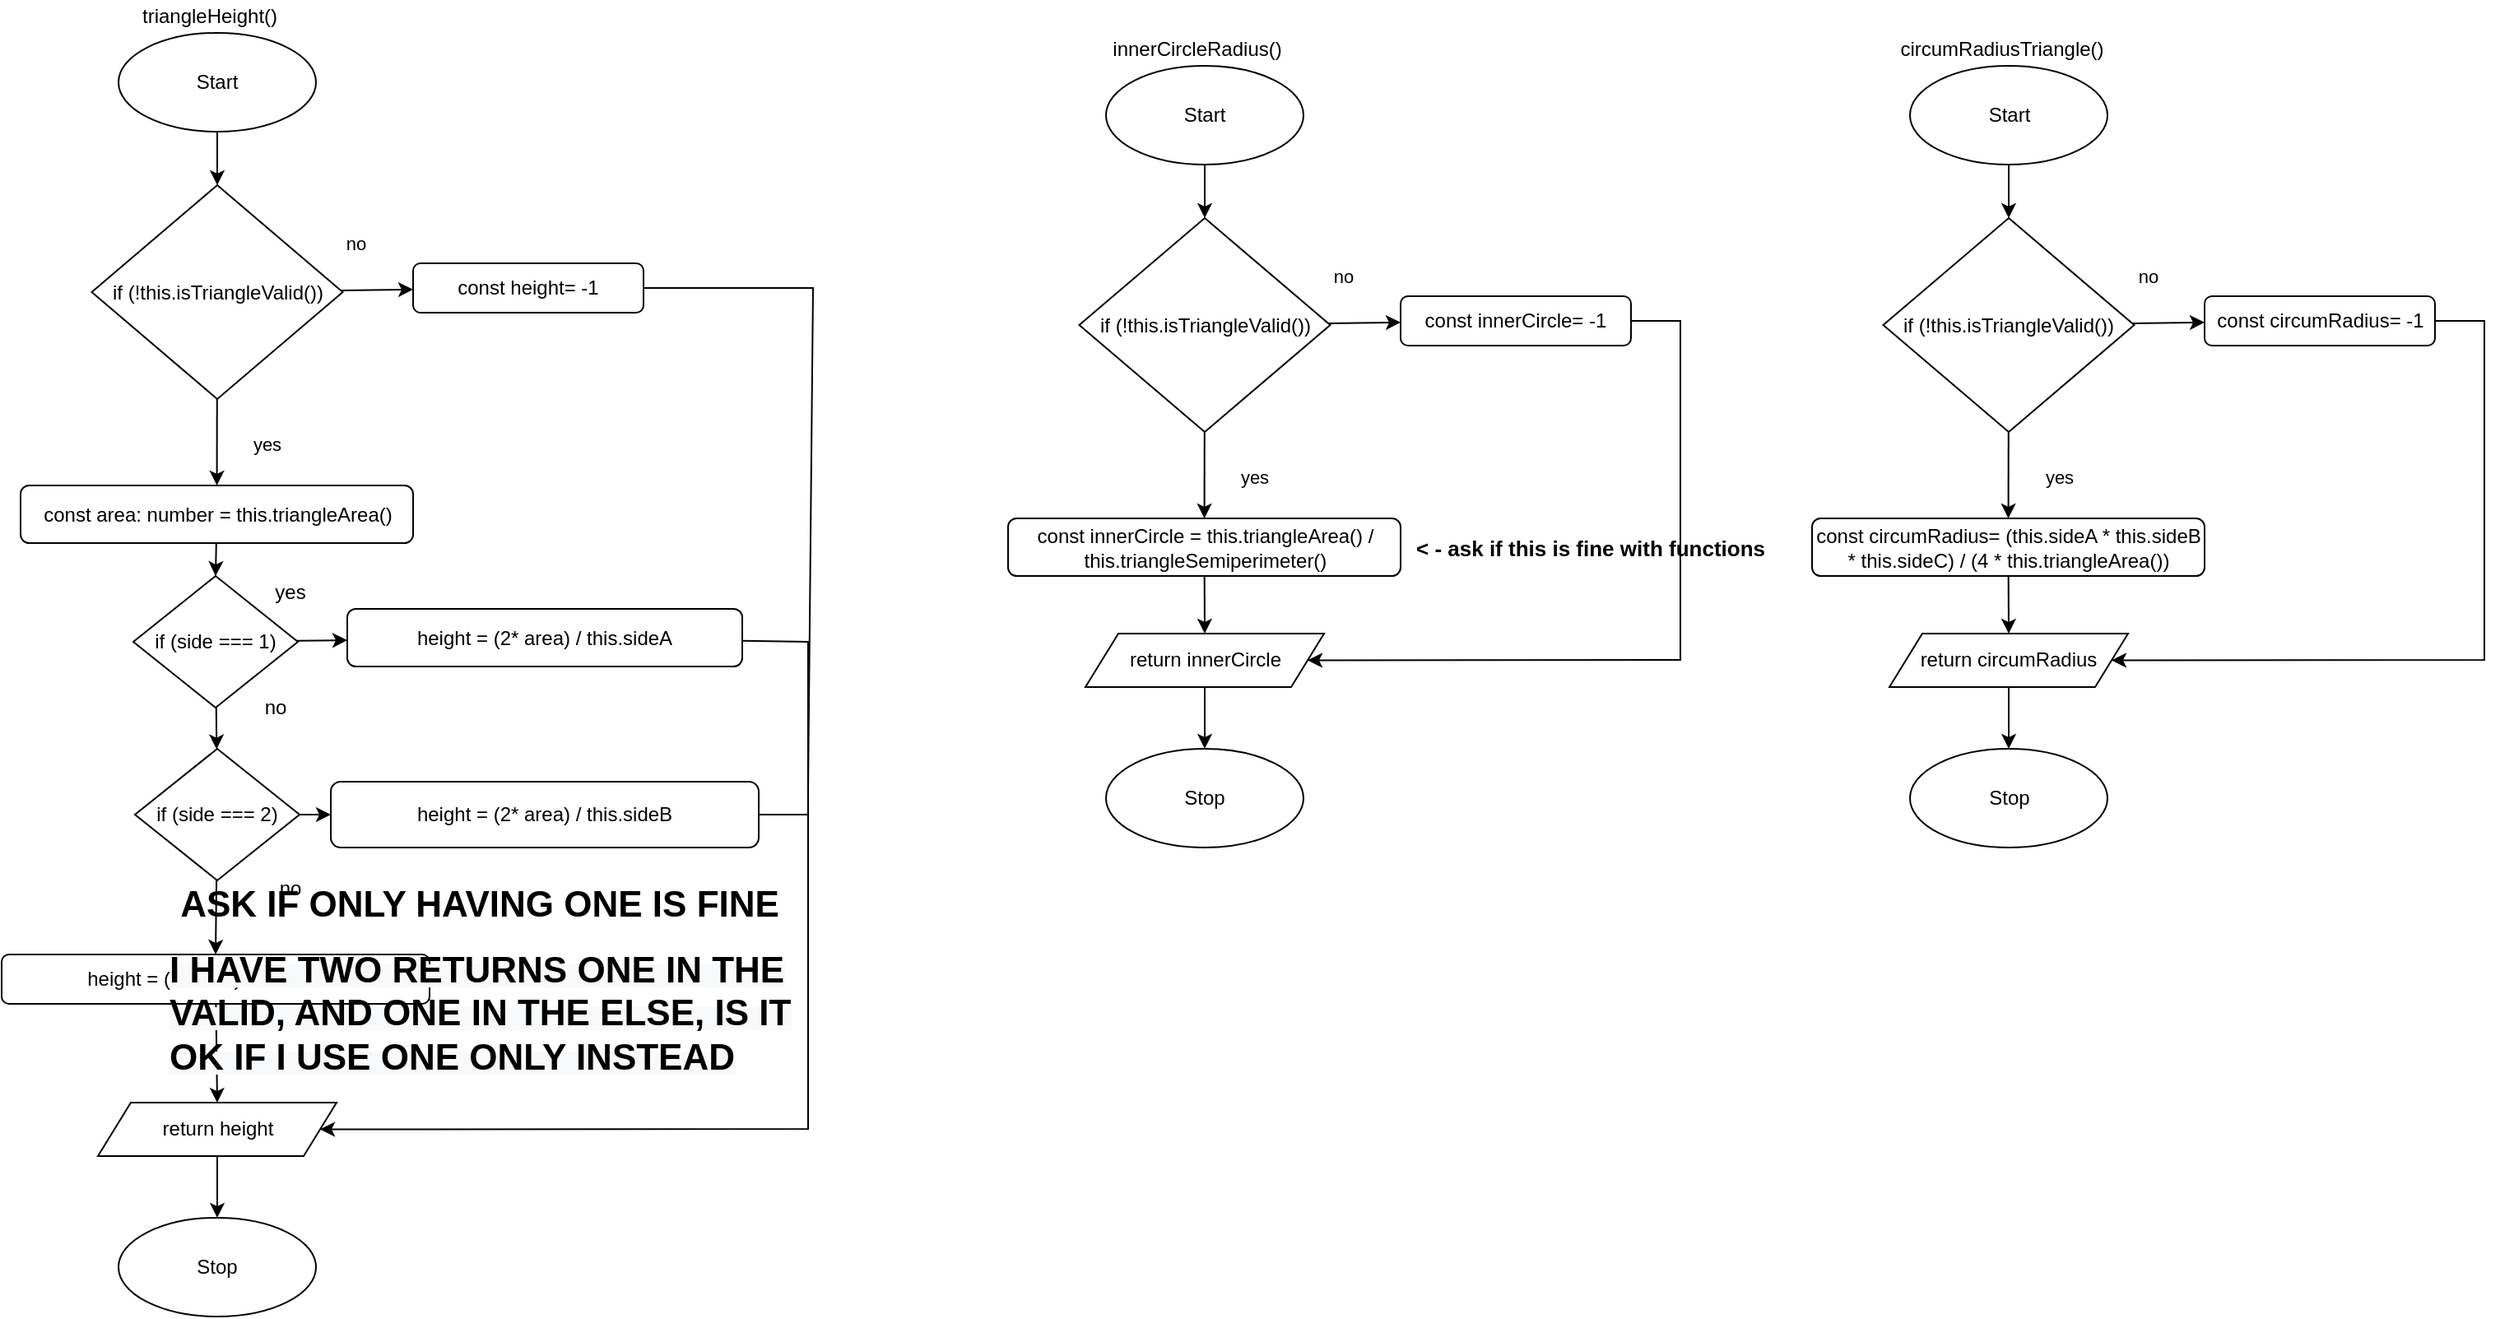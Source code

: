 <mxfile>
    <diagram id="bVoswQC8T6PlKmy4Bn8u" name="Page-1">
        <mxGraphModel dx="963" dy="2322" grid="1" gridSize="10" guides="1" tooltips="1" connect="1" arrows="1" fold="1" page="1" pageScale="1" pageWidth="827" pageHeight="1169" math="0" shadow="0">
            <root>
                <mxCell id="0"/>
                <mxCell id="1" parent="0"/>
                <mxCell id="130" value="triangleHeight()" style="text;html=1;align=center;verticalAlign=middle;resizable=0;points=[];autosize=1;strokeColor=none;fillColor=none;" parent="1" vertex="1">
                    <mxGeometry x="1576" y="-90" width="100" height="20" as="geometry"/>
                </mxCell>
                <mxCell id="258" style="edgeStyle=none;html=1;entryX=0.5;entryY=0;entryDx=0;entryDy=0;" parent="1" source="196" target="257" edge="1">
                    <mxGeometry relative="1" as="geometry"/>
                </mxCell>
                <mxCell id="196" value="const area: number = this.triangleArea()" style="rounded=1;whiteSpace=wrap;html=1;" parent="1" vertex="1">
                    <mxGeometry x="1511.5" y="205" width="238.5" height="35" as="geometry"/>
                </mxCell>
                <mxCell id="358" style="edgeStyle=none;rounded=0;html=1;entryX=0.5;entryY=0;entryDx=0;entryDy=0;fontSize=11;endArrow=classic;endFill=1;" parent="1" source="198" target="357" edge="1">
                    <mxGeometry relative="1" as="geometry"/>
                </mxCell>
                <mxCell id="198" value="Start" style="ellipse;whiteSpace=wrap;html=1;" parent="1" vertex="1">
                    <mxGeometry x="1571" y="-70" width="120" height="60" as="geometry"/>
                </mxCell>
                <mxCell id="200" value="Stop" style="ellipse;whiteSpace=wrap;html=1;" parent="1" vertex="1">
                    <mxGeometry x="1571" y="650" width="120" height="60" as="geometry"/>
                </mxCell>
                <mxCell id="286" style="edgeStyle=none;html=1;entryX=0.5;entryY=0;entryDx=0;entryDy=0;" parent="1" source="207" target="281" edge="1">
                    <mxGeometry relative="1" as="geometry"/>
                </mxCell>
                <mxCell id="207" value="height = (2* area) / this.sideC" style="rounded=1;whiteSpace=wrap;html=1;" parent="1" vertex="1">
                    <mxGeometry x="1500" y="490" width="260" height="30" as="geometry"/>
                </mxCell>
                <mxCell id="267" value="" style="edgeStyle=none;rounded=0;html=1;endArrow=classic;endFill=1;" parent="1" source="257" target="266" edge="1">
                    <mxGeometry relative="1" as="geometry"/>
                </mxCell>
                <mxCell id="269" value="" style="edgeStyle=none;rounded=0;html=1;endArrow=classic;endFill=1;" parent="1" source="257" target="261" edge="1">
                    <mxGeometry relative="1" as="geometry"/>
                </mxCell>
                <mxCell id="257" value="if (side === 1)" style="rhombus;whiteSpace=wrap;html=1;" parent="1" vertex="1">
                    <mxGeometry x="1580" y="260" width="100" height="80" as="geometry"/>
                </mxCell>
                <mxCell id="276" style="edgeStyle=none;rounded=0;html=1;endArrow=none;endFill=0;" parent="1" source="261" edge="1">
                    <mxGeometry relative="1" as="geometry">
                        <mxPoint x="1990" y="410" as="targetPoint"/>
                        <Array as="points">
                            <mxPoint x="1990" y="300"/>
                        </Array>
                    </mxGeometry>
                </mxCell>
                <mxCell id="261" value="height = (2* area) / this.sideA" style="rounded=1;whiteSpace=wrap;html=1;" parent="1" vertex="1">
                    <mxGeometry x="1710" y="280" width="240" height="35" as="geometry"/>
                </mxCell>
                <mxCell id="272" style="edgeStyle=none;rounded=0;html=1;entryX=0;entryY=0.5;entryDx=0;entryDy=0;endArrow=classic;endFill=1;" parent="1" source="266" target="271" edge="1">
                    <mxGeometry relative="1" as="geometry"/>
                </mxCell>
                <mxCell id="285" style="edgeStyle=none;html=1;entryX=0.5;entryY=0;entryDx=0;entryDy=0;" parent="1" source="266" target="207" edge="1">
                    <mxGeometry relative="1" as="geometry"/>
                </mxCell>
                <mxCell id="266" value="if (side === 2)" style="rhombus;whiteSpace=wrap;html=1;" parent="1" vertex="1">
                    <mxGeometry x="1581" y="365" width="100" height="80" as="geometry"/>
                </mxCell>
                <mxCell id="275" style="edgeStyle=none;rounded=0;html=1;entryX=1;entryY=0.5;entryDx=0;entryDy=0;endArrow=classic;endFill=1;exitX=1;exitY=0.5;exitDx=0;exitDy=0;" parent="1" source="271" target="281" edge="1">
                    <mxGeometry relative="1" as="geometry">
                        <Array as="points">
                            <mxPoint x="1990" y="405"/>
                            <mxPoint x="1990" y="596"/>
                        </Array>
                    </mxGeometry>
                </mxCell>
                <mxCell id="271" value="height = (2* area) / this.sideB" style="rounded=1;whiteSpace=wrap;html=1;" parent="1" vertex="1">
                    <mxGeometry x="1700" y="385" width="260" height="40" as="geometry"/>
                </mxCell>
                <mxCell id="277" value="no" style="text;html=1;align=center;verticalAlign=middle;resizable=0;points=[];autosize=1;strokeColor=none;fillColor=none;" parent="1" vertex="1">
                    <mxGeometry x="1651" y="330" width="30" height="20" as="geometry"/>
                </mxCell>
                <mxCell id="278" value="yes" style="text;html=1;align=center;verticalAlign=middle;resizable=0;points=[];autosize=1;strokeColor=none;fillColor=none;" parent="1" vertex="1">
                    <mxGeometry x="1660" y="260" width="30" height="20" as="geometry"/>
                </mxCell>
                <mxCell id="279" value="no" style="text;html=1;align=center;verticalAlign=middle;resizable=0;points=[];autosize=1;strokeColor=none;fillColor=none;" parent="1" vertex="1">
                    <mxGeometry x="1660" y="440" width="30" height="20" as="geometry"/>
                </mxCell>
                <mxCell id="283" value="" style="edgeStyle=none;rounded=0;html=1;endArrow=classic;endFill=1;" parent="1" source="281" target="200" edge="1">
                    <mxGeometry relative="1" as="geometry"/>
                </mxCell>
                <mxCell id="281" value="return height" style="shape=parallelogram;perimeter=parallelogramPerimeter;whiteSpace=wrap;html=1;fixedSize=1;" parent="1" vertex="1">
                    <mxGeometry x="1558.5" y="580" width="145" height="32.5" as="geometry"/>
                </mxCell>
                <mxCell id="364" value="" style="edgeStyle=none;rounded=0;html=1;fontSize=11;endArrow=classic;endFill=1;" parent="1" source="357" target="362" edge="1">
                    <mxGeometry relative="1" as="geometry"/>
                </mxCell>
                <mxCell id="369" value="" style="edgeStyle=none;rounded=0;html=1;fontSize=11;endArrow=classic;endFill=1;" parent="1" source="357" target="196" edge="1">
                    <mxGeometry relative="1" as="geometry"/>
                </mxCell>
                <mxCell id="357" value="if (!this.isTriangleValid())" style="rhombus;whiteSpace=wrap;html=1;" parent="1" vertex="1">
                    <mxGeometry x="1554.75" y="22.5" width="152.5" height="130" as="geometry"/>
                </mxCell>
                <mxCell id="360" value="no" style="text;html=1;align=center;verticalAlign=middle;resizable=0;points=[];autosize=1;strokeColor=none;fillColor=none;fontSize=11;" parent="1" vertex="1">
                    <mxGeometry x="1700" y="47.5" width="30" height="20" as="geometry"/>
                </mxCell>
                <mxCell id="361" value="yes" style="text;html=1;align=center;verticalAlign=middle;resizable=0;points=[];autosize=1;strokeColor=none;fillColor=none;fontSize=11;" parent="1" vertex="1">
                    <mxGeometry x="1646" y="170" width="30" height="20" as="geometry"/>
                </mxCell>
                <mxCell id="367" style="edgeStyle=none;rounded=0;html=1;fontSize=11;endArrow=none;endFill=0;" parent="1" source="362" edge="1">
                    <mxGeometry relative="1" as="geometry">
                        <mxPoint x="1990" y="390" as="targetPoint"/>
                        <Array as="points">
                            <mxPoint x="1993" y="85"/>
                        </Array>
                    </mxGeometry>
                </mxCell>
                <mxCell id="362" value="const height= -1" style="rounded=1;whiteSpace=wrap;html=1;" parent="1" vertex="1">
                    <mxGeometry x="1750" y="70" width="140" height="30" as="geometry"/>
                </mxCell>
                <mxCell id="370" value="&lt;b&gt;&lt;font style=&quot;font-size: 22px&quot;&gt;ASK IF ONLY HAVING ONE IS FINE&lt;/font&gt;&lt;/b&gt;" style="text;html=1;align=center;verticalAlign=middle;resizable=0;points=[];autosize=1;strokeColor=none;fillColor=none;" parent="1" vertex="1">
                    <mxGeometry x="1600" y="450" width="380" height="20" as="geometry"/>
                </mxCell>
                <mxCell id="371" value="&lt;b style=&quot;color: rgb(0 , 0 , 0) ; font-family: &amp;#34;helvetica&amp;#34; ; font-size: 12px ; font-style: normal ; letter-spacing: normal ; text-align: center ; text-indent: 0px ; text-transform: none ; word-spacing: 0px ; background-color: rgb(248 , 249 , 250)&quot;&gt;&lt;font style=&quot;font-size: 22px&quot;&gt;I HAVE TWO RETURNS ONE IN THE VALID, AND ONE IN THE ELSE, IS IT OK IF I USE ONE ONLY INSTEAD&lt;/font&gt;&lt;/b&gt;" style="text;whiteSpace=wrap;html=1;fontSize=22;" parent="1" vertex="1">
                    <mxGeometry x="1600" y="480" width="390" height="40" as="geometry"/>
                </mxCell>
                <mxCell id="404" value="innerCircleRadius()" style="text;html=1;align=center;verticalAlign=middle;resizable=0;points=[];autosize=1;strokeColor=none;fillColor=none;" parent="1" vertex="1">
                    <mxGeometry x="2166" y="-70" width="120" height="20" as="geometry"/>
                </mxCell>
                <mxCell id="436" style="edgeStyle=none;html=1;entryX=0.5;entryY=0;entryDx=0;entryDy=0;fontSize=22;endArrow=classic;endFill=1;" parent="1" source="406" target="426" edge="1">
                    <mxGeometry relative="1" as="geometry"/>
                </mxCell>
                <mxCell id="406" value="const innerCircle = this.triangleArea() / this.triangleSemiperimeter()" style="rounded=1;whiteSpace=wrap;html=1;" parent="1" vertex="1">
                    <mxGeometry x="2111.5" y="225" width="238.5" height="35" as="geometry"/>
                </mxCell>
                <mxCell id="407" style="edgeStyle=none;rounded=0;html=1;entryX=0.5;entryY=0;entryDx=0;entryDy=0;fontSize=11;endArrow=classic;endFill=1;" parent="1" source="408" target="429" edge="1">
                    <mxGeometry relative="1" as="geometry"/>
                </mxCell>
                <mxCell id="408" value="Start" style="ellipse;whiteSpace=wrap;html=1;" parent="1" vertex="1">
                    <mxGeometry x="2171" y="-50" width="120" height="60" as="geometry"/>
                </mxCell>
                <mxCell id="409" value="Stop" style="ellipse;whiteSpace=wrap;html=1;" parent="1" vertex="1">
                    <mxGeometry x="2171" y="365" width="120" height="60" as="geometry"/>
                </mxCell>
                <mxCell id="425" value="" style="edgeStyle=none;rounded=0;html=1;endArrow=classic;endFill=1;" parent="1" source="426" target="409" edge="1">
                    <mxGeometry relative="1" as="geometry"/>
                </mxCell>
                <mxCell id="426" value="return innerCircle" style="shape=parallelogram;perimeter=parallelogramPerimeter;whiteSpace=wrap;html=1;fixedSize=1;" parent="1" vertex="1">
                    <mxGeometry x="2158.5" y="295" width="145" height="32.5" as="geometry"/>
                </mxCell>
                <mxCell id="427" value="" style="edgeStyle=none;rounded=0;html=1;fontSize=11;endArrow=classic;endFill=1;" parent="1" source="429" target="433" edge="1">
                    <mxGeometry relative="1" as="geometry"/>
                </mxCell>
                <mxCell id="428" value="" style="edgeStyle=none;rounded=0;html=1;fontSize=11;endArrow=classic;endFill=1;" parent="1" source="429" target="406" edge="1">
                    <mxGeometry relative="1" as="geometry"/>
                </mxCell>
                <mxCell id="429" value="if (!this.isTriangleValid())" style="rhombus;whiteSpace=wrap;html=1;" parent="1" vertex="1">
                    <mxGeometry x="2154.75" y="42.5" width="152.5" height="130" as="geometry"/>
                </mxCell>
                <mxCell id="430" value="no" style="text;html=1;align=center;verticalAlign=middle;resizable=0;points=[];autosize=1;strokeColor=none;fillColor=none;fontSize=11;" parent="1" vertex="1">
                    <mxGeometry x="2300" y="67.5" width="30" height="20" as="geometry"/>
                </mxCell>
                <mxCell id="431" value="yes" style="text;html=1;align=center;verticalAlign=middle;resizable=0;points=[];autosize=1;strokeColor=none;fillColor=none;fontSize=11;" parent="1" vertex="1">
                    <mxGeometry x="2246" y="190" width="30" height="20" as="geometry"/>
                </mxCell>
                <mxCell id="432" style="edgeStyle=none;rounded=0;html=1;fontSize=11;endArrow=classic;endFill=1;entryX=1;entryY=0.5;entryDx=0;entryDy=0;" parent="1" source="433" target="426" edge="1">
                    <mxGeometry relative="1" as="geometry">
                        <mxPoint x="2590" y="410" as="targetPoint"/>
                        <Array as="points">
                            <mxPoint x="2520" y="105"/>
                            <mxPoint x="2520" y="311"/>
                        </Array>
                    </mxGeometry>
                </mxCell>
                <mxCell id="433" value="const innerCircle= -1" style="rounded=1;whiteSpace=wrap;html=1;" parent="1" vertex="1">
                    <mxGeometry x="2350" y="90" width="140" height="30" as="geometry"/>
                </mxCell>
                <mxCell id="452" value="&lt;b&gt;&lt;font style=&quot;font-size: 13px&quot;&gt;&amp;lt; - ask if this is fine with functions&lt;/font&gt;&lt;/b&gt;" style="text;html=1;align=center;verticalAlign=middle;resizable=0;points=[];autosize=1;strokeColor=none;fillColor=none;" parent="1" vertex="1">
                    <mxGeometry x="2350" y="232.5" width="230" height="20" as="geometry"/>
                </mxCell>
                <mxCell id="454" value="circumRadiusTriangle()" style="text;html=1;align=center;verticalAlign=middle;resizable=0;points=[];autosize=1;strokeColor=none;fillColor=none;" parent="1" vertex="1">
                    <mxGeometry x="2644.5" y="-70" width="140" height="20" as="geometry"/>
                </mxCell>
                <mxCell id="455" style="edgeStyle=none;html=1;entryX=0.5;entryY=0;entryDx=0;entryDy=0;fontSize=22;endArrow=classic;endFill=1;" parent="1" source="456" target="461" edge="1">
                    <mxGeometry relative="1" as="geometry"/>
                </mxCell>
                <mxCell id="456" value="const circumRadius= (this.sideA * this.sideB * this.sideC) / (4 * this.triangleArea())" style="rounded=1;whiteSpace=wrap;html=1;" parent="1" vertex="1">
                    <mxGeometry x="2600" y="225" width="238.5" height="35" as="geometry"/>
                </mxCell>
                <mxCell id="457" style="edgeStyle=none;rounded=0;html=1;entryX=0.5;entryY=0;entryDx=0;entryDy=0;fontSize=11;endArrow=classic;endFill=1;" parent="1" source="458" target="464" edge="1">
                    <mxGeometry relative="1" as="geometry"/>
                </mxCell>
                <mxCell id="458" value="Start" style="ellipse;whiteSpace=wrap;html=1;" parent="1" vertex="1">
                    <mxGeometry x="2659.5" y="-50" width="120" height="60" as="geometry"/>
                </mxCell>
                <mxCell id="459" value="Stop" style="ellipse;whiteSpace=wrap;html=1;" parent="1" vertex="1">
                    <mxGeometry x="2659.5" y="365" width="120" height="60" as="geometry"/>
                </mxCell>
                <mxCell id="460" value="" style="edgeStyle=none;rounded=0;html=1;endArrow=classic;endFill=1;" parent="1" source="461" target="459" edge="1">
                    <mxGeometry relative="1" as="geometry"/>
                </mxCell>
                <mxCell id="461" value="return circumRadius" style="shape=parallelogram;perimeter=parallelogramPerimeter;whiteSpace=wrap;html=1;fixedSize=1;" parent="1" vertex="1">
                    <mxGeometry x="2647" y="295" width="145" height="32.5" as="geometry"/>
                </mxCell>
                <mxCell id="462" value="" style="edgeStyle=none;rounded=0;html=1;fontSize=11;endArrow=classic;endFill=1;" parent="1" source="464" target="468" edge="1">
                    <mxGeometry relative="1" as="geometry"/>
                </mxCell>
                <mxCell id="463" value="" style="edgeStyle=none;rounded=0;html=1;fontSize=11;endArrow=classic;endFill=1;" parent="1" source="464" target="456" edge="1">
                    <mxGeometry relative="1" as="geometry"/>
                </mxCell>
                <mxCell id="464" value="if (!this.isTriangleValid())" style="rhombus;whiteSpace=wrap;html=1;" parent="1" vertex="1">
                    <mxGeometry x="2643.25" y="42.5" width="152.5" height="130" as="geometry"/>
                </mxCell>
                <mxCell id="465" value="no" style="text;html=1;align=center;verticalAlign=middle;resizable=0;points=[];autosize=1;strokeColor=none;fillColor=none;fontSize=11;" parent="1" vertex="1">
                    <mxGeometry x="2788.5" y="67.5" width="30" height="20" as="geometry"/>
                </mxCell>
                <mxCell id="466" value="yes" style="text;html=1;align=center;verticalAlign=middle;resizable=0;points=[];autosize=1;strokeColor=none;fillColor=none;fontSize=11;" parent="1" vertex="1">
                    <mxGeometry x="2734.5" y="190" width="30" height="20" as="geometry"/>
                </mxCell>
                <mxCell id="467" style="edgeStyle=none;rounded=0;html=1;fontSize=11;endArrow=classic;endFill=1;entryX=1;entryY=0.5;entryDx=0;entryDy=0;" parent="1" source="468" target="461" edge="1">
                    <mxGeometry relative="1" as="geometry">
                        <mxPoint x="3078.5" y="410" as="targetPoint"/>
                        <Array as="points">
                            <mxPoint x="3008.5" y="105"/>
                            <mxPoint x="3008.5" y="311"/>
                        </Array>
                    </mxGeometry>
                </mxCell>
                <mxCell id="468" value="const circumRadius= -1" style="rounded=1;whiteSpace=wrap;html=1;" parent="1" vertex="1">
                    <mxGeometry x="2838.5" y="90" width="140" height="30" as="geometry"/>
                </mxCell>
            </root>
        </mxGraphModel>
    </diagram>
</mxfile>
